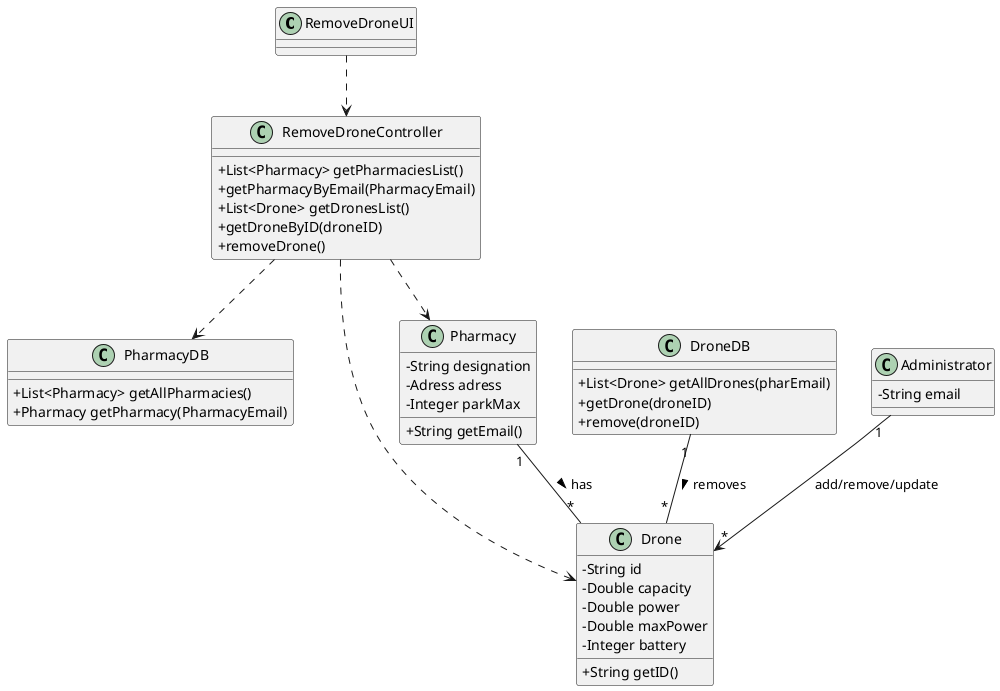 @startuml
skinparam classAttributeIconSize 0

class RemoveDroneUI {

}

class RemoveDroneController {
  +List<Pharmacy> getPharmaciesList()
  +getPharmacyByEmail(PharmacyEmail)
  +List<Drone> getDronesList()
  +getDroneByID(droneID)
  +removeDrone()
}

class PharmacyDB {
  +List<Pharmacy> getAllPharmacies()
  +Pharmacy getPharmacy(PharmacyEmail)
}

class DroneDB {
  +List<Drone> getAllDrones(pharEmail)
  +getDrone(droneID)
  +remove(droneID)
}

class Drone {
  -String id
  -Double capacity
  -Double power
  -Double maxPower
  -Integer battery
  +String getID()
}

class Pharmacy {
  -String designation
  -Adress adress
  -Integer parkMax
  +String getEmail()
}

class Administrator {
  -String email
}

RemoveDroneUI ..> RemoveDroneController
RemoveDroneController ..> PharmacyDB
RemoveDroneController ..> Drone
RemoveDroneController ..> Pharmacy

Administrator "1" --> "*" Drone : add/remove/update

Pharmacy "1" -- "*" Drone : has >

DroneDB "1" -- "*" Drone: removes >

@enduml
